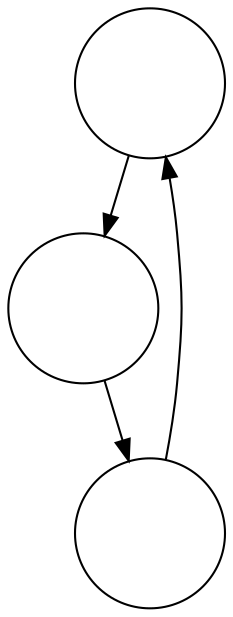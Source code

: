 digraph G {
fixedsize=true;
node[colorscheme=spectral3, label="", fillcolor="1", shape=circle, height=1];
"1";
node[colorscheme=spectral3, label="", fillcolor="1", shape=circle, height=1];
"2";
node[colorscheme=spectral3, label="", fillcolor="1", shape=circle, height=1];
"3";
"1" -> "2";
"2" -> "3";
"3" -> "1";
}
